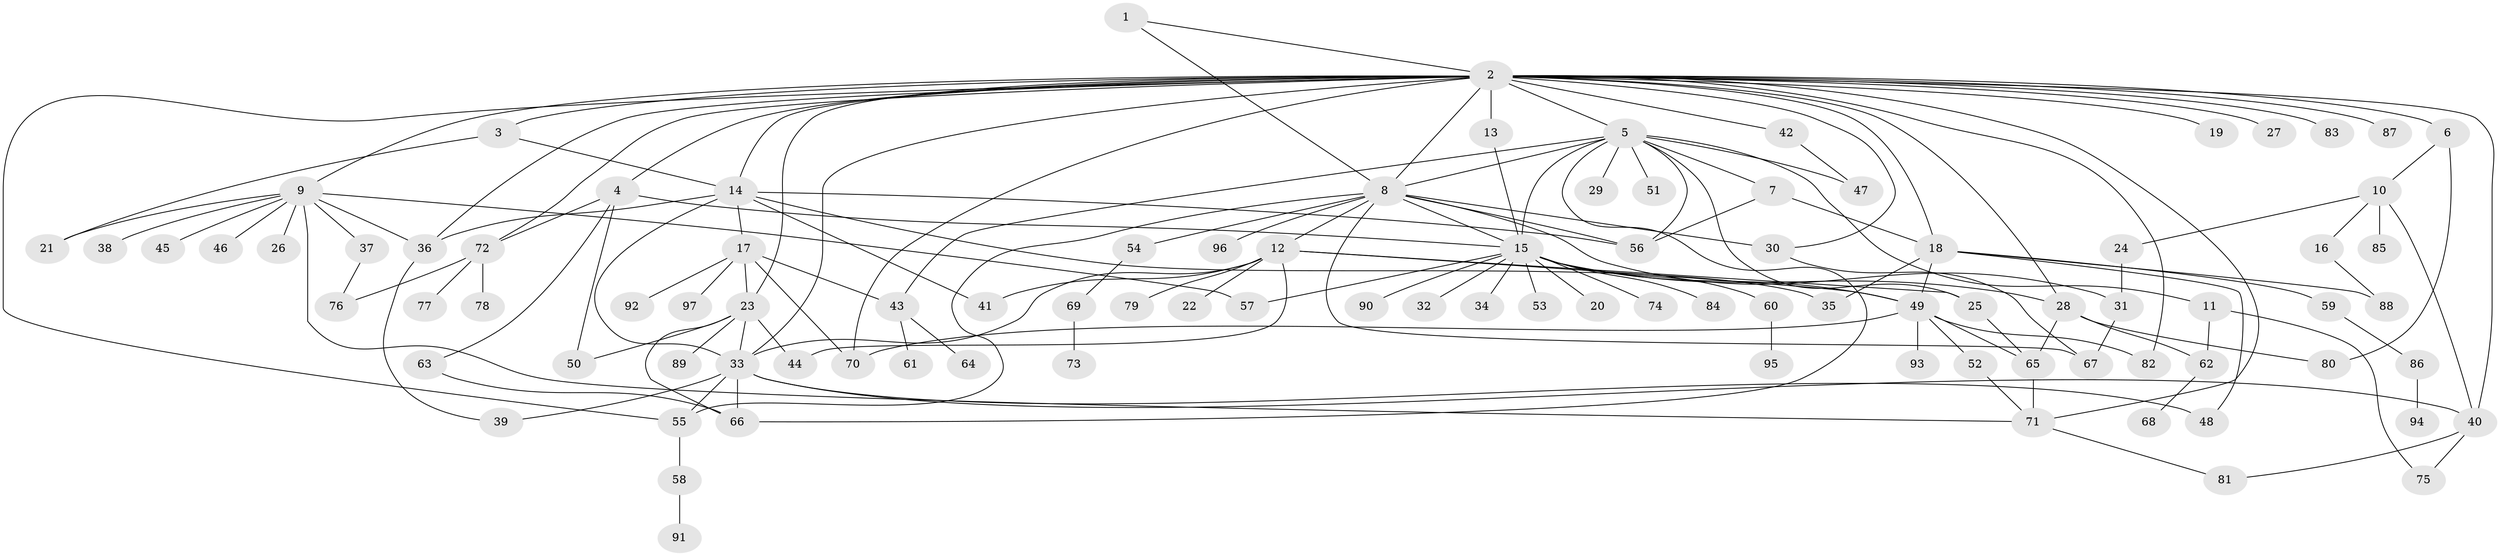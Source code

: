 // original degree distribution, {2: 0.21897810218978103, 33: 0.0072992700729927005, 4: 0.058394160583941604, 13: 0.021897810218978103, 3: 0.12408759124087591, 6: 0.0364963503649635, 9: 0.014598540145985401, 5: 0.021897810218978103, 10: 0.0072992700729927005, 17: 0.0072992700729927005, 7: 0.0072992700729927005, 1: 0.45255474452554745, 8: 0.021897810218978103}
// Generated by graph-tools (version 1.1) at 2025/50/03/04/25 22:50:21]
// undirected, 97 vertices, 152 edges
graph export_dot {
  node [color=gray90,style=filled];
  1;
  2;
  3;
  4;
  5;
  6;
  7;
  8;
  9;
  10;
  11;
  12;
  13;
  14;
  15;
  16;
  17;
  18;
  19;
  20;
  21;
  22;
  23;
  24;
  25;
  26;
  27;
  28;
  29;
  30;
  31;
  32;
  33;
  34;
  35;
  36;
  37;
  38;
  39;
  40;
  41;
  42;
  43;
  44;
  45;
  46;
  47;
  48;
  49;
  50;
  51;
  52;
  53;
  54;
  55;
  56;
  57;
  58;
  59;
  60;
  61;
  62;
  63;
  64;
  65;
  66;
  67;
  68;
  69;
  70;
  71;
  72;
  73;
  74;
  75;
  76;
  77;
  78;
  79;
  80;
  81;
  82;
  83;
  84;
  85;
  86;
  87;
  88;
  89;
  90;
  91;
  92;
  93;
  94;
  95;
  96;
  97;
  1 -- 2 [weight=1.0];
  1 -- 8 [weight=1.0];
  2 -- 3 [weight=1.0];
  2 -- 4 [weight=1.0];
  2 -- 5 [weight=1.0];
  2 -- 6 [weight=1.0];
  2 -- 8 [weight=1.0];
  2 -- 9 [weight=1.0];
  2 -- 13 [weight=1.0];
  2 -- 14 [weight=1.0];
  2 -- 18 [weight=1.0];
  2 -- 19 [weight=1.0];
  2 -- 23 [weight=1.0];
  2 -- 27 [weight=1.0];
  2 -- 28 [weight=1.0];
  2 -- 30 [weight=1.0];
  2 -- 33 [weight=2.0];
  2 -- 36 [weight=1.0];
  2 -- 40 [weight=1.0];
  2 -- 42 [weight=1.0];
  2 -- 55 [weight=1.0];
  2 -- 70 [weight=1.0];
  2 -- 71 [weight=1.0];
  2 -- 72 [weight=1.0];
  2 -- 82 [weight=1.0];
  2 -- 83 [weight=1.0];
  2 -- 87 [weight=1.0];
  3 -- 14 [weight=1.0];
  3 -- 21 [weight=1.0];
  4 -- 15 [weight=1.0];
  4 -- 50 [weight=1.0];
  4 -- 63 [weight=1.0];
  4 -- 72 [weight=1.0];
  5 -- 7 [weight=1.0];
  5 -- 8 [weight=1.0];
  5 -- 11 [weight=1.0];
  5 -- 15 [weight=1.0];
  5 -- 25 [weight=1.0];
  5 -- 29 [weight=1.0];
  5 -- 43 [weight=1.0];
  5 -- 47 [weight=1.0];
  5 -- 51 [weight=1.0];
  5 -- 56 [weight=1.0];
  5 -- 66 [weight=1.0];
  6 -- 10 [weight=1.0];
  6 -- 80 [weight=1.0];
  7 -- 18 [weight=1.0];
  7 -- 56 [weight=1.0];
  8 -- 12 [weight=1.0];
  8 -- 15 [weight=1.0];
  8 -- 30 [weight=1.0];
  8 -- 31 [weight=1.0];
  8 -- 54 [weight=1.0];
  8 -- 55 [weight=1.0];
  8 -- 56 [weight=1.0];
  8 -- 67 [weight=1.0];
  8 -- 96 [weight=1.0];
  9 -- 21 [weight=1.0];
  9 -- 26 [weight=1.0];
  9 -- 36 [weight=1.0];
  9 -- 37 [weight=1.0];
  9 -- 38 [weight=1.0];
  9 -- 45 [weight=1.0];
  9 -- 46 [weight=1.0];
  9 -- 57 [weight=1.0];
  9 -- 71 [weight=1.0];
  10 -- 16 [weight=1.0];
  10 -- 24 [weight=1.0];
  10 -- 40 [weight=1.0];
  10 -- 85 [weight=1.0];
  11 -- 62 [weight=1.0];
  11 -- 75 [weight=1.0];
  12 -- 22 [weight=1.0];
  12 -- 25 [weight=1.0];
  12 -- 33 [weight=1.0];
  12 -- 41 [weight=1.0];
  12 -- 44 [weight=1.0];
  12 -- 49 [weight=1.0];
  12 -- 79 [weight=1.0];
  13 -- 15 [weight=1.0];
  14 -- 17 [weight=1.0];
  14 -- 33 [weight=1.0];
  14 -- 35 [weight=1.0];
  14 -- 36 [weight=1.0];
  14 -- 41 [weight=1.0];
  14 -- 56 [weight=1.0];
  15 -- 20 [weight=1.0];
  15 -- 28 [weight=1.0];
  15 -- 32 [weight=1.0];
  15 -- 34 [weight=1.0];
  15 -- 49 [weight=1.0];
  15 -- 53 [weight=1.0];
  15 -- 57 [weight=1.0];
  15 -- 60 [weight=1.0];
  15 -- 74 [weight=1.0];
  15 -- 84 [weight=1.0];
  15 -- 90 [weight=1.0];
  16 -- 88 [weight=1.0];
  17 -- 23 [weight=1.0];
  17 -- 43 [weight=1.0];
  17 -- 70 [weight=1.0];
  17 -- 92 [weight=1.0];
  17 -- 97 [weight=1.0];
  18 -- 35 [weight=1.0];
  18 -- 48 [weight=1.0];
  18 -- 49 [weight=1.0];
  18 -- 59 [weight=1.0];
  18 -- 88 [weight=1.0];
  23 -- 33 [weight=1.0];
  23 -- 44 [weight=1.0];
  23 -- 50 [weight=1.0];
  23 -- 66 [weight=1.0];
  23 -- 89 [weight=1.0];
  24 -- 31 [weight=1.0];
  25 -- 65 [weight=1.0];
  28 -- 62 [weight=1.0];
  28 -- 65 [weight=1.0];
  28 -- 80 [weight=1.0];
  30 -- 67 [weight=1.0];
  31 -- 67 [weight=1.0];
  33 -- 39 [weight=1.0];
  33 -- 40 [weight=1.0];
  33 -- 48 [weight=2.0];
  33 -- 55 [weight=1.0];
  33 -- 66 [weight=1.0];
  36 -- 39 [weight=1.0];
  37 -- 76 [weight=1.0];
  40 -- 75 [weight=1.0];
  40 -- 81 [weight=1.0];
  42 -- 47 [weight=1.0];
  43 -- 61 [weight=1.0];
  43 -- 64 [weight=1.0];
  49 -- 52 [weight=1.0];
  49 -- 65 [weight=1.0];
  49 -- 70 [weight=1.0];
  49 -- 82 [weight=1.0];
  49 -- 93 [weight=1.0];
  52 -- 71 [weight=1.0];
  54 -- 69 [weight=1.0];
  55 -- 58 [weight=1.0];
  58 -- 91 [weight=1.0];
  59 -- 86 [weight=1.0];
  60 -- 95 [weight=1.0];
  62 -- 68 [weight=1.0];
  63 -- 66 [weight=1.0];
  65 -- 71 [weight=1.0];
  69 -- 73 [weight=1.0];
  71 -- 81 [weight=1.0];
  72 -- 76 [weight=1.0];
  72 -- 77 [weight=1.0];
  72 -- 78 [weight=1.0];
  86 -- 94 [weight=1.0];
}
